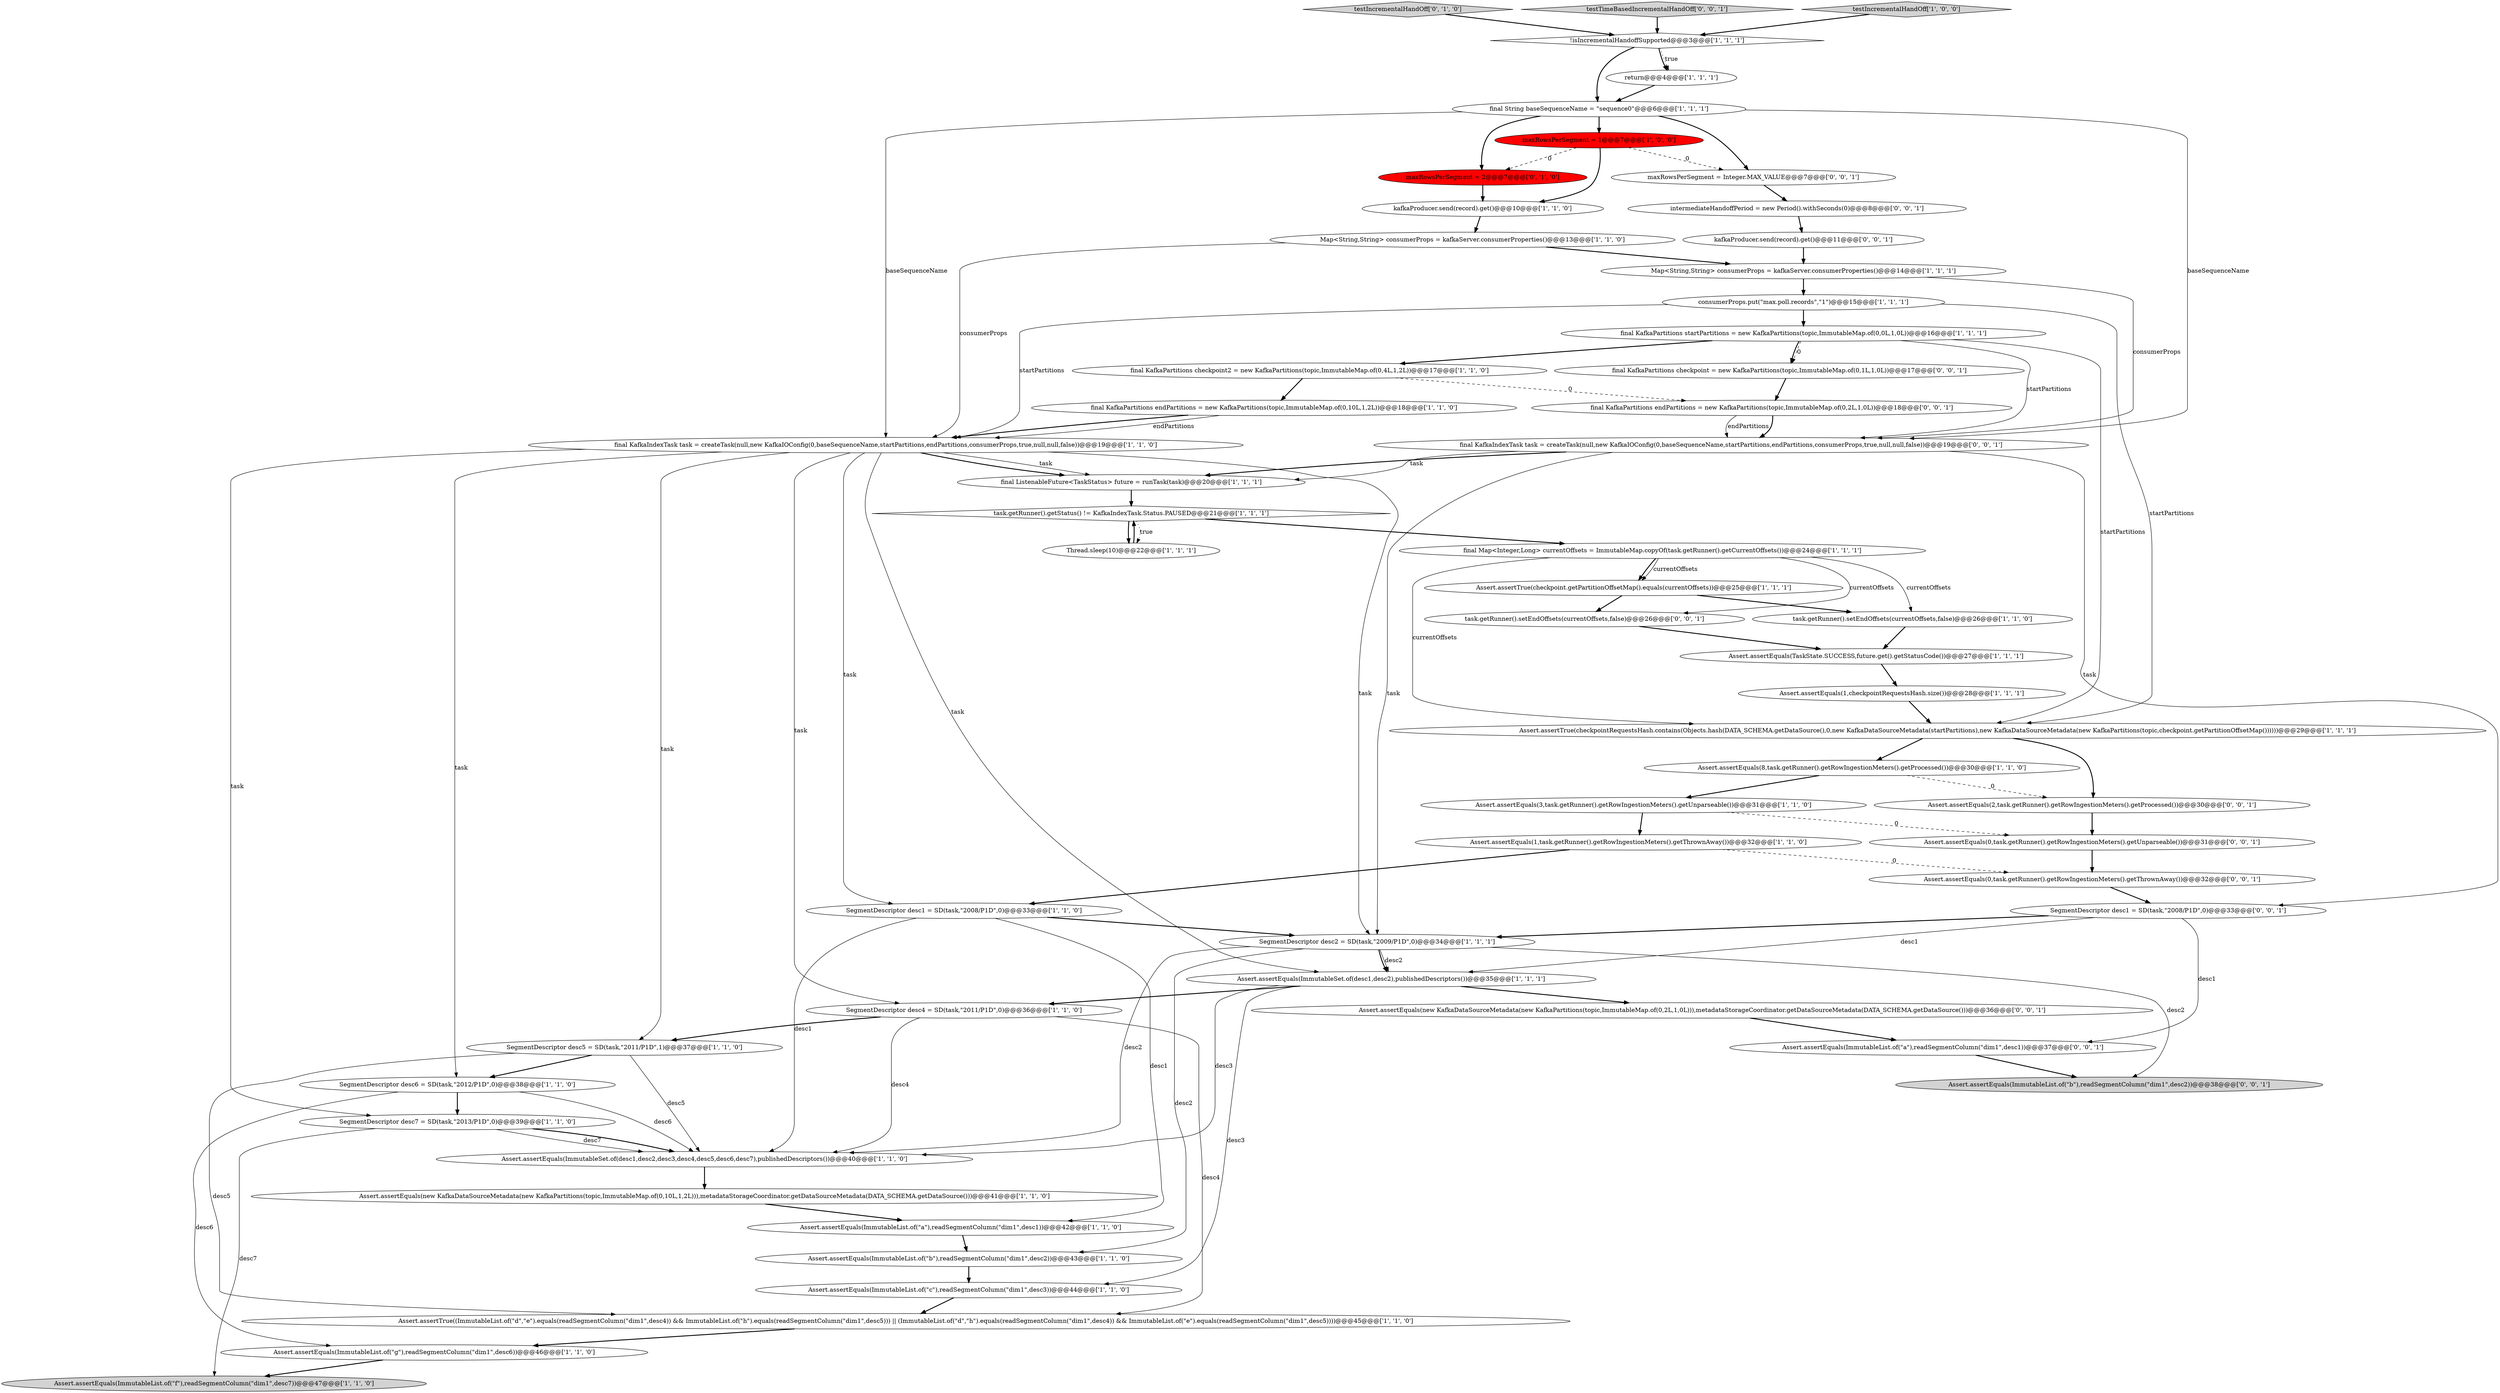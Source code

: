 digraph {
23 [style = filled, label = "Assert.assertEquals(ImmutableList.of(\"a\"),readSegmentColumn(\"dim1\",desc1))@@@42@@@['1', '1', '0']", fillcolor = white, shape = ellipse image = "AAA0AAABBB1BBB"];
50 [style = filled, label = "SegmentDescriptor desc1 = SD(task,\"2008/P1D\",0)@@@33@@@['0', '0', '1']", fillcolor = white, shape = ellipse image = "AAA0AAABBB3BBB"];
5 [style = filled, label = "final KafkaIndexTask task = createTask(null,new KafkaIOConfig(0,baseSequenceName,startPartitions,endPartitions,consumerProps,true,null,null,false))@@@19@@@['1', '1', '0']", fillcolor = white, shape = ellipse image = "AAA0AAABBB1BBB"];
18 [style = filled, label = "final KafkaPartitions startPartitions = new KafkaPartitions(topic,ImmutableMap.of(0,0L,1,0L))@@@16@@@['1', '1', '1']", fillcolor = white, shape = ellipse image = "AAA0AAABBB1BBB"];
45 [style = filled, label = "intermediateHandoffPeriod = new Period().withSeconds(0)@@@8@@@['0', '0', '1']", fillcolor = white, shape = ellipse image = "AAA0AAABBB3BBB"];
11 [style = filled, label = "SegmentDescriptor desc1 = SD(task,\"2008/P1D\",0)@@@33@@@['1', '1', '0']", fillcolor = white, shape = ellipse image = "AAA0AAABBB1BBB"];
14 [style = filled, label = "Assert.assertEquals(8,task.getRunner().getRowIngestionMeters().getProcessed())@@@30@@@['1', '1', '0']", fillcolor = white, shape = ellipse image = "AAA0AAABBB1BBB"];
19 [style = filled, label = "Thread.sleep(10)@@@22@@@['1', '1', '1']", fillcolor = white, shape = ellipse image = "AAA0AAABBB1BBB"];
32 [style = filled, label = "Assert.assertTrue(checkpoint.getPartitionOffsetMap().equals(currentOffsets))@@@25@@@['1', '1', '1']", fillcolor = white, shape = ellipse image = "AAA0AAABBB1BBB"];
40 [style = filled, label = "maxRowsPerSegment = 2@@@7@@@['0', '1', '0']", fillcolor = red, shape = ellipse image = "AAA1AAABBB2BBB"];
41 [style = filled, label = "testIncrementalHandOff['0', '1', '0']", fillcolor = lightgray, shape = diamond image = "AAA0AAABBB2BBB"];
48 [style = filled, label = "Assert.assertEquals(0,task.getRunner().getRowIngestionMeters().getUnparseable())@@@31@@@['0', '0', '1']", fillcolor = white, shape = ellipse image = "AAA0AAABBB3BBB"];
55 [style = filled, label = "final KafkaPartitions checkpoint = new KafkaPartitions(topic,ImmutableMap.of(0,1L,1,0L))@@@17@@@['0', '0', '1']", fillcolor = white, shape = ellipse image = "AAA0AAABBB3BBB"];
1 [style = filled, label = "kafkaProducer.send(record).get()@@@10@@@['1', '1', '0']", fillcolor = white, shape = ellipse image = "AAA0AAABBB1BBB"];
37 [style = filled, label = "SegmentDescriptor desc6 = SD(task,\"2012/P1D\",0)@@@38@@@['1', '1', '0']", fillcolor = white, shape = ellipse image = "AAA0AAABBB1BBB"];
15 [style = filled, label = "Assert.assertEquals(ImmutableList.of(\"b\"),readSegmentColumn(\"dim1\",desc2))@@@43@@@['1', '1', '0']", fillcolor = white, shape = ellipse image = "AAA0AAABBB1BBB"];
7 [style = filled, label = "final String baseSequenceName = \"sequence0\"@@@6@@@['1', '1', '1']", fillcolor = white, shape = ellipse image = "AAA0AAABBB1BBB"];
9 [style = filled, label = "final ListenableFuture<TaskStatus> future = runTask(task)@@@20@@@['1', '1', '1']", fillcolor = white, shape = ellipse image = "AAA0AAABBB1BBB"];
39 [style = filled, label = "SegmentDescriptor desc7 = SD(task,\"2013/P1D\",0)@@@39@@@['1', '1', '0']", fillcolor = white, shape = ellipse image = "AAA0AAABBB1BBB"];
13 [style = filled, label = "Assert.assertEquals(ImmutableSet.of(desc1,desc2),publishedDescriptors())@@@35@@@['1', '1', '1']", fillcolor = white, shape = ellipse image = "AAA0AAABBB1BBB"];
53 [style = filled, label = "testTimeBasedIncrementalHandOff['0', '0', '1']", fillcolor = lightgray, shape = diamond image = "AAA0AAABBB3BBB"];
36 [style = filled, label = "Assert.assertEquals(ImmutableList.of(\"f\"),readSegmentColumn(\"dim1\",desc7))@@@47@@@['1', '1', '0']", fillcolor = lightgray, shape = ellipse image = "AAA0AAABBB1BBB"];
56 [style = filled, label = "Assert.assertEquals(new KafkaDataSourceMetadata(new KafkaPartitions(topic,ImmutableMap.of(0,2L,1,0L))),metadataStorageCoordinator.getDataSourceMetadata(DATA_SCHEMA.getDataSource()))@@@36@@@['0', '0', '1']", fillcolor = white, shape = ellipse image = "AAA0AAABBB3BBB"];
35 [style = filled, label = "task.getRunner().getStatus() != KafkaIndexTask.Status.PAUSED@@@21@@@['1', '1', '1']", fillcolor = white, shape = diamond image = "AAA0AAABBB1BBB"];
6 [style = filled, label = "testIncrementalHandOff['1', '0', '0']", fillcolor = lightgray, shape = diamond image = "AAA0AAABBB1BBB"];
43 [style = filled, label = "final KafkaPartitions endPartitions = new KafkaPartitions(topic,ImmutableMap.of(0,2L,1,0L))@@@18@@@['0', '0', '1']", fillcolor = white, shape = ellipse image = "AAA0AAABBB3BBB"];
20 [style = filled, label = "Assert.assertEquals(ImmutableList.of(\"g\"),readSegmentColumn(\"dim1\",desc6))@@@46@@@['1', '1', '0']", fillcolor = white, shape = ellipse image = "AAA0AAABBB1BBB"];
51 [style = filled, label = "Assert.assertEquals(ImmutableList.of(\"b\"),readSegmentColumn(\"dim1\",desc2))@@@38@@@['0', '0', '1']", fillcolor = lightgray, shape = ellipse image = "AAA0AAABBB3BBB"];
22 [style = filled, label = "SegmentDescriptor desc4 = SD(task,\"2011/P1D\",0)@@@36@@@['1', '1', '0']", fillcolor = white, shape = ellipse image = "AAA0AAABBB1BBB"];
8 [style = filled, label = "Assert.assertEquals(1,task.getRunner().getRowIngestionMeters().getThrownAway())@@@32@@@['1', '1', '0']", fillcolor = white, shape = ellipse image = "AAA0AAABBB1BBB"];
2 [style = filled, label = "Map<String,String> consumerProps = kafkaServer.consumerProperties()@@@13@@@['1', '1', '0']", fillcolor = white, shape = ellipse image = "AAA0AAABBB1BBB"];
0 [style = filled, label = "final KafkaPartitions endPartitions = new KafkaPartitions(topic,ImmutableMap.of(0,10L,1,2L))@@@18@@@['1', '1', '0']", fillcolor = white, shape = ellipse image = "AAA0AAABBB1BBB"];
44 [style = filled, label = "Assert.assertEquals(0,task.getRunner().getRowIngestionMeters().getThrownAway())@@@32@@@['0', '0', '1']", fillcolor = white, shape = ellipse image = "AAA0AAABBB3BBB"];
4 [style = filled, label = "return@@@4@@@['1', '1', '1']", fillcolor = white, shape = ellipse image = "AAA0AAABBB1BBB"];
21 [style = filled, label = "maxRowsPerSegment = 1@@@7@@@['1', '0', '0']", fillcolor = red, shape = ellipse image = "AAA1AAABBB1BBB"];
28 [style = filled, label = "Assert.assertEquals(TaskState.SUCCESS,future.get().getStatusCode())@@@27@@@['1', '1', '1']", fillcolor = white, shape = ellipse image = "AAA0AAABBB1BBB"];
24 [style = filled, label = "Map<String,String> consumerProps = kafkaServer.consumerProperties()@@@14@@@['1', '1', '1']", fillcolor = white, shape = ellipse image = "AAA0AAABBB1BBB"];
34 [style = filled, label = "consumerProps.put(\"max.poll.records\",\"1\")@@@15@@@['1', '1', '1']", fillcolor = white, shape = ellipse image = "AAA0AAABBB1BBB"];
30 [style = filled, label = "Assert.assertEquals(1,checkpointRequestsHash.size())@@@28@@@['1', '1', '1']", fillcolor = white, shape = ellipse image = "AAA0AAABBB1BBB"];
46 [style = filled, label = "final KafkaIndexTask task = createTask(null,new KafkaIOConfig(0,baseSequenceName,startPartitions,endPartitions,consumerProps,true,null,null,false))@@@19@@@['0', '0', '1']", fillcolor = white, shape = ellipse image = "AAA0AAABBB3BBB"];
17 [style = filled, label = "SegmentDescriptor desc5 = SD(task,\"2011/P1D\",1)@@@37@@@['1', '1', '0']", fillcolor = white, shape = ellipse image = "AAA0AAABBB1BBB"];
52 [style = filled, label = "kafkaProducer.send(record).get()@@@11@@@['0', '0', '1']", fillcolor = white, shape = ellipse image = "AAA0AAABBB3BBB"];
10 [style = filled, label = "Assert.assertTrue((ImmutableList.of(\"d\",\"e\").equals(readSegmentColumn(\"dim1\",desc4)) && ImmutableList.of(\"h\").equals(readSegmentColumn(\"dim1\",desc5))) || (ImmutableList.of(\"d\",\"h\").equals(readSegmentColumn(\"dim1\",desc4)) && ImmutableList.of(\"e\").equals(readSegmentColumn(\"dim1\",desc5))))@@@45@@@['1', '1', '0']", fillcolor = white, shape = ellipse image = "AAA0AAABBB1BBB"];
3 [style = filled, label = "Assert.assertEquals(ImmutableSet.of(desc1,desc2,desc3,desc4,desc5,desc6,desc7),publishedDescriptors())@@@40@@@['1', '1', '0']", fillcolor = white, shape = ellipse image = "AAA0AAABBB1BBB"];
25 [style = filled, label = "final Map<Integer,Long> currentOffsets = ImmutableMap.copyOf(task.getRunner().getCurrentOffsets())@@@24@@@['1', '1', '1']", fillcolor = white, shape = ellipse image = "AAA0AAABBB1BBB"];
29 [style = filled, label = "Assert.assertTrue(checkpointRequestsHash.contains(Objects.hash(DATA_SCHEMA.getDataSource(),0,new KafkaDataSourceMetadata(startPartitions),new KafkaDataSourceMetadata(new KafkaPartitions(topic,checkpoint.getPartitionOffsetMap())))))@@@29@@@['1', '1', '1']", fillcolor = white, shape = ellipse image = "AAA0AAABBB1BBB"];
33 [style = filled, label = "SegmentDescriptor desc2 = SD(task,\"2009/P1D\",0)@@@34@@@['1', '1', '1']", fillcolor = white, shape = ellipse image = "AAA0AAABBB1BBB"];
16 [style = filled, label = "!isIncrementalHandoffSupported@@@3@@@['1', '1', '1']", fillcolor = white, shape = diamond image = "AAA0AAABBB1BBB"];
54 [style = filled, label = "maxRowsPerSegment = Integer.MAX_VALUE@@@7@@@['0', '0', '1']", fillcolor = white, shape = ellipse image = "AAA0AAABBB3BBB"];
31 [style = filled, label = "final KafkaPartitions checkpoint2 = new KafkaPartitions(topic,ImmutableMap.of(0,4L,1,2L))@@@17@@@['1', '1', '0']", fillcolor = white, shape = ellipse image = "AAA0AAABBB1BBB"];
49 [style = filled, label = "task.getRunner().setEndOffsets(currentOffsets,false)@@@26@@@['0', '0', '1']", fillcolor = white, shape = ellipse image = "AAA0AAABBB3BBB"];
42 [style = filled, label = "Assert.assertEquals(2,task.getRunner().getRowIngestionMeters().getProcessed())@@@30@@@['0', '0', '1']", fillcolor = white, shape = ellipse image = "AAA0AAABBB3BBB"];
12 [style = filled, label = "task.getRunner().setEndOffsets(currentOffsets,false)@@@26@@@['1', '1', '0']", fillcolor = white, shape = ellipse image = "AAA0AAABBB1BBB"];
38 [style = filled, label = "Assert.assertEquals(ImmutableList.of(\"c\"),readSegmentColumn(\"dim1\",desc3))@@@44@@@['1', '1', '0']", fillcolor = white, shape = ellipse image = "AAA0AAABBB1BBB"];
47 [style = filled, label = "Assert.assertEquals(ImmutableList.of(\"a\"),readSegmentColumn(\"dim1\",desc1))@@@37@@@['0', '0', '1']", fillcolor = white, shape = ellipse image = "AAA0AAABBB3BBB"];
27 [style = filled, label = "Assert.assertEquals(new KafkaDataSourceMetadata(new KafkaPartitions(topic,ImmutableMap.of(0,10L,1,2L))),metadataStorageCoordinator.getDataSourceMetadata(DATA_SCHEMA.getDataSource()))@@@41@@@['1', '1', '0']", fillcolor = white, shape = ellipse image = "AAA0AAABBB1BBB"];
26 [style = filled, label = "Assert.assertEquals(3,task.getRunner().getRowIngestionMeters().getUnparseable())@@@31@@@['1', '1', '0']", fillcolor = white, shape = ellipse image = "AAA0AAABBB1BBB"];
24->46 [style = solid, label="consumerProps"];
5->9 [style = solid, label="task"];
5->9 [style = bold, label=""];
43->46 [style = solid, label="endPartitions"];
5->11 [style = solid, label="task"];
32->12 [style = bold, label=""];
18->55 [style = bold, label=""];
25->29 [style = solid, label="currentOffsets"];
31->43 [style = dashed, label="0"];
16->7 [style = bold, label=""];
34->18 [style = bold, label=""];
24->34 [style = bold, label=""];
35->19 [style = dotted, label="true"];
42->48 [style = bold, label=""];
18->46 [style = solid, label="startPartitions"];
9->35 [style = bold, label=""];
30->29 [style = bold, label=""];
7->5 [style = solid, label="baseSequenceName"];
5->13 [style = solid, label="task"];
18->55 [style = dashed, label="0"];
56->47 [style = bold, label=""];
3->27 [style = bold, label=""];
52->24 [style = bold, label=""];
37->20 [style = solid, label="desc6"];
46->33 [style = solid, label="task"];
34->29 [style = solid, label="startPartitions"];
18->29 [style = solid, label="startPartitions"];
46->9 [style = solid, label="task"];
21->1 [style = bold, label=""];
5->33 [style = solid, label="task"];
47->51 [style = bold, label=""];
29->14 [style = bold, label=""];
5->17 [style = solid, label="task"];
13->38 [style = solid, label="desc3"];
11->33 [style = bold, label=""];
2->5 [style = solid, label="consumerProps"];
13->22 [style = bold, label=""];
5->22 [style = solid, label="task"];
7->46 [style = solid, label="baseSequenceName"];
2->24 [style = bold, label=""];
5->37 [style = solid, label="task"];
8->11 [style = bold, label=""];
33->13 [style = solid, label="desc2"];
18->31 [style = bold, label=""];
15->38 [style = bold, label=""];
12->28 [style = bold, label=""];
28->30 [style = bold, label=""];
32->49 [style = bold, label=""];
44->50 [style = bold, label=""];
48->44 [style = bold, label=""];
16->4 [style = dotted, label="true"];
17->37 [style = bold, label=""];
33->13 [style = bold, label=""];
43->46 [style = bold, label=""];
46->50 [style = solid, label="task"];
11->23 [style = solid, label="desc1"];
14->42 [style = dashed, label="0"];
22->17 [style = bold, label=""];
45->52 [style = bold, label=""];
13->3 [style = solid, label="desc3"];
25->49 [style = solid, label="currentOffsets"];
21->54 [style = dashed, label="0"];
39->36 [style = solid, label="desc7"];
46->9 [style = bold, label=""];
31->0 [style = bold, label=""];
11->3 [style = solid, label="desc1"];
23->15 [style = bold, label=""];
49->28 [style = bold, label=""];
0->5 [style = solid, label="endPartitions"];
26->8 [style = bold, label=""];
5->39 [style = solid, label="task"];
7->54 [style = bold, label=""];
4->7 [style = bold, label=""];
17->10 [style = solid, label="desc5"];
35->25 [style = bold, label=""];
50->47 [style = solid, label="desc1"];
29->42 [style = bold, label=""];
19->35 [style = bold, label=""];
34->5 [style = solid, label="startPartitions"];
55->43 [style = bold, label=""];
41->16 [style = bold, label=""];
1->2 [style = bold, label=""];
50->33 [style = bold, label=""];
8->44 [style = dashed, label="0"];
16->4 [style = bold, label=""];
39->3 [style = solid, label="desc7"];
37->39 [style = bold, label=""];
20->36 [style = bold, label=""];
7->40 [style = bold, label=""];
26->48 [style = dashed, label="0"];
0->5 [style = bold, label=""];
33->51 [style = solid, label="desc2"];
54->45 [style = bold, label=""];
22->10 [style = solid, label="desc4"];
50->13 [style = solid, label="desc1"];
10->20 [style = bold, label=""];
38->10 [style = bold, label=""];
35->19 [style = bold, label=""];
25->32 [style = bold, label=""];
39->3 [style = bold, label=""];
25->32 [style = solid, label="currentOffsets"];
17->3 [style = solid, label="desc5"];
25->12 [style = solid, label="currentOffsets"];
22->3 [style = solid, label="desc4"];
14->26 [style = bold, label=""];
40->1 [style = bold, label=""];
13->56 [style = bold, label=""];
6->16 [style = bold, label=""];
21->40 [style = dashed, label="0"];
53->16 [style = bold, label=""];
7->21 [style = bold, label=""];
37->3 [style = solid, label="desc6"];
27->23 [style = bold, label=""];
33->15 [style = solid, label="desc2"];
33->3 [style = solid, label="desc2"];
}
